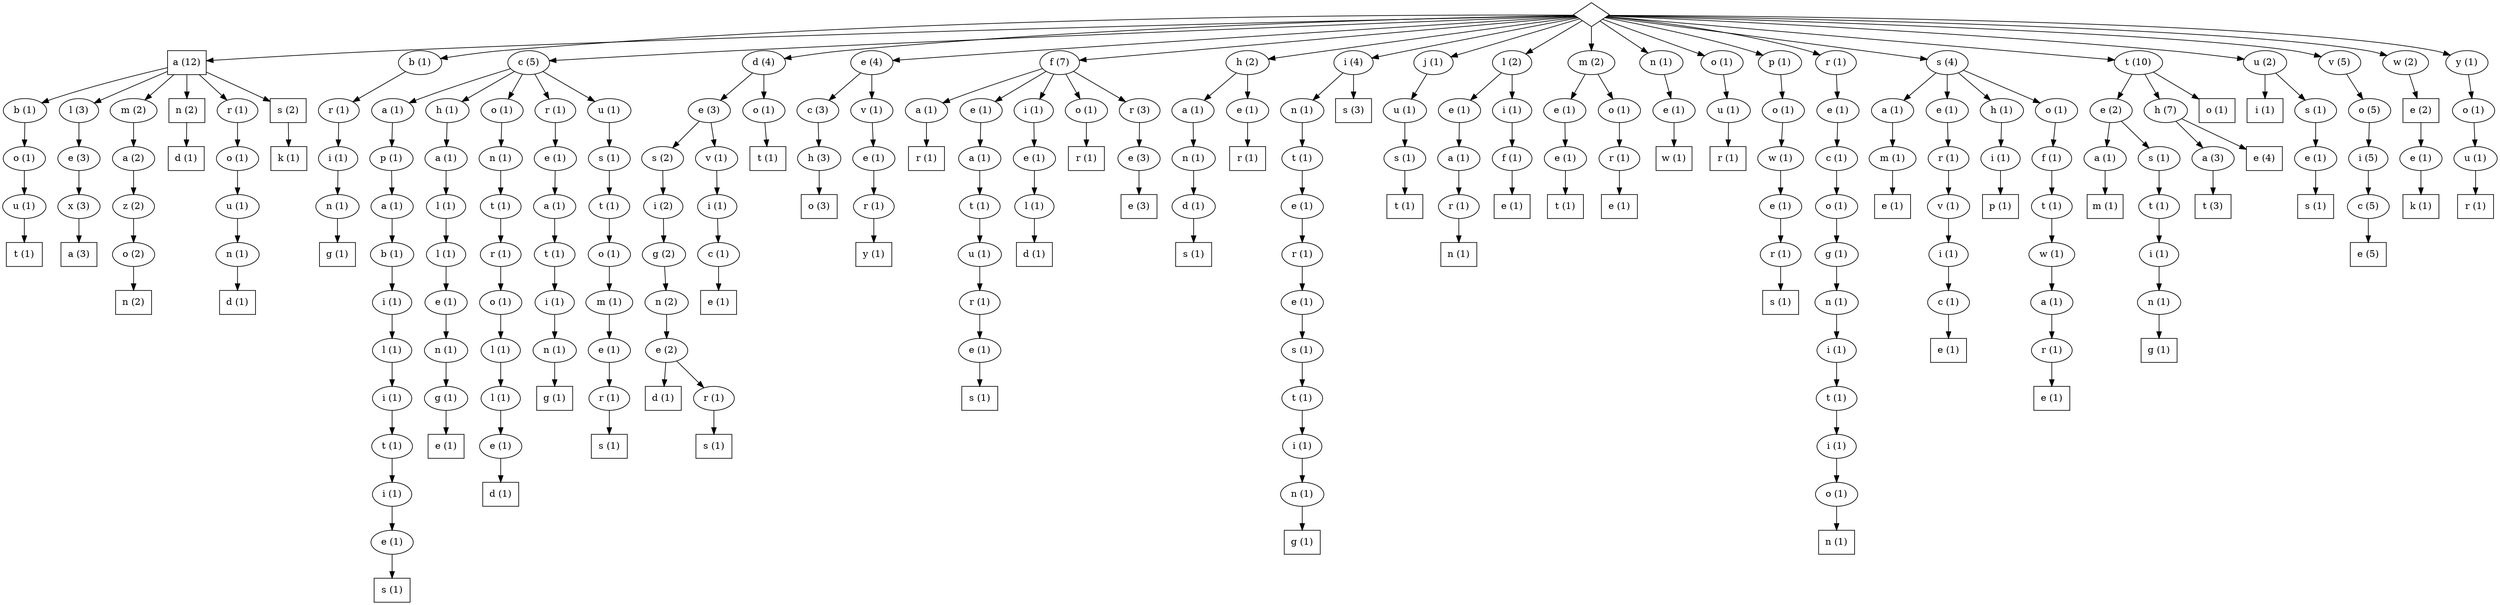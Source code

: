 digraph G {
386 [label=" ", shape=diamond];
395 [label="a (12)", shape=box];
490 [label="b (1)"];
491 [label="o (1)"];
492 [label="u (1)"];
493 [label="t (1)", shape=box];
405 [label="l (3)"];
406 [label="e (3)"];
407 [label="x (3)"];
408 [label="a (3)", shape=box];
513 [label="m (2)"];
514 [label="a (2)"];
515 [label="z (2)"];
516 [label="o (2)"];
517 [label="n (2)", shape=box];
396 [label="n (2)", shape=box];
397 [label="d (1)", shape=box];
529 [label="r (1)"];
530 [label="o (1)"];
531 [label="u (1)"];
532 [label="n (1)"];
533 [label="d (1)", shape=box];
475 [label="s (2)", shape=box];
476 [label="k (1)", shape=box];
545 [label="b (1)"];
546 [label="r (1)"];
547 [label="i (1)"];
548 [label="n (1)"];
549 [label="g (1)", shape=box];
387 [label="c (5)"];
417 [label="a (1)"];
418 [label="p (1)"];
419 [label="a (1)"];
420 [label="b (1)"];
421 [label="i (1)"];
422 [label="l (1)"];
423 [label="i (1)"];
424 [label="t (1)"];
425 [label="i (1)"];
426 [label="e (1)"];
427 [label="s (1)", shape=box];
440 [label="h (1)"];
441 [label="a (1)"];
442 [label="l (1)"];
443 [label="l (1)"];
444 [label="e (1)"];
445 [label="n (1)"];
446 [label="g (1)"];
447 [label="e (1)", shape=box];
579 [label="o (1)"];
580 [label="n (1)"];
581 [label="t (1)"];
582 [label="r (1)"];
583 [label="o (1)"];
584 [label="l (1)"];
585 [label="l (1)"];
586 [label="e (1)"];
587 [label="d (1)", shape=box];
388 [label="r (1)"];
389 [label="e (1)"];
390 [label="a (1)"];
391 [label="t (1)"];
392 [label="i (1)"];
393 [label="n (1)"];
394 [label="g (1)", shape=box];
562 [label="u (1)"];
563 [label="s (1)"];
564 [label="t (1)"];
565 [label="o (1)"];
566 [label="m (1)"];
567 [label="e (1)"];
568 [label="r (1)"];
569 [label="s (1)", shape=box];
521 [label="d (4)"];
522 [label="e (3)"];
523 [label="s (2)"];
524 [label="i (2)"];
525 [label="g (2)"];
526 [label="n (2)"];
527 [label="e (2)"];
528 [label="d (1)", shape=box];
543 [label="r (1)"];
544 [label="s (1)", shape=box];
588 [label="v (1)"];
589 [label="i (1)"];
590 [label="c (1)"];
591 [label="e (1)", shape=box];
570 [label="o (1)"];
571 [label="t (1)", shape=box];
464 [label="e (4)"];
518 [label="c (3)"];
519 [label="h (3)"];
520 [label="o (3)", shape=box];
465 [label="v (1)"];
466 [label="e (1)"];
467 [label="r (1)"];
468 [label="y (1)", shape=box];
456 [label="f (7)"];
598 [label="a (1)"];
599 [label="r (1)", shape=box];
457 [label="e (1)"];
458 [label="a (1)"];
459 [label="t (1)"];
460 [label="u (1)"];
461 [label="r (1)"];
462 [label="e (1)"];
463 [label="s (1)", shape=box];
600 [label="i (1)"];
601 [label="e (1)"];
602 [label="l (1)"];
603 [label="d (1)", shape=box];
557 [label="o (1)"];
558 [label="r (1)", shape=box];
576 [label="r (3)"];
577 [label="e (3)"];
578 [label="e (3)", shape=box];
550 [label="h (2)"];
572 [label="a (1)"];
573 [label="n (1)"];
574 [label="d (1)"];
575 [label="s (1)", shape=box];
551 [label="e (1)"];
552 [label="r (1)", shape=box];
428 [label="i (4)"];
430 [label="n (1)"];
431 [label="t (1)"];
432 [label="e (1)"];
433 [label="r (1)"];
434 [label="e (1)"];
435 [label="s (1)"];
436 [label="t (1)"];
437 [label="i (1)"];
438 [label="n (1)"];
439 [label="g (1)", shape=box];
429 [label="s (3)", shape=box];
471 [label="j (1)"];
472 [label="u (1)"];
473 [label="s (1)"];
474 [label="t (1)", shape=box];
481 [label="l (2)"];
482 [label="e (1)"];
483 [label="a (1)"];
484 [label="r (1)"];
485 [label="n (1)", shape=box];
554 [label="i (1)"];
555 [label="f (1)"];
556 [label="e (1)", shape=box];
486 [label="m (2)"];
538 [label="e (1)"];
539 [label="e (1)"];
540 [label="t (1)", shape=box];
487 [label="o (1)"];
488 [label="r (1)"];
489 [label="e (1)", shape=box];
453 [label="n (1)"];
454 [label="e (1)"];
455 [label="w (1)", shape=box];
559 [label="o (1)"];
560 [label="u (1)"];
561 [label="r (1)", shape=box];
507 [label="p (1)"];
508 [label="o (1)"];
509 [label="w (1)"];
510 [label="e (1)"];
511 [label="r (1)"];
512 [label="s (1)", shape=box];
604 [label="r (1)"];
605 [label="e (1)"];
606 [label="c (1)"];
607 [label="o (1)"];
608 [label="g (1)"];
609 [label="n (1)"];
610 [label="i (1)"];
611 [label="t (1)"];
612 [label="i (1)"];
613 [label="o (1)"];
614 [label="n (1)", shape=box];
409 [label="s (4)"];
595 [label="a (1)"];
596 [label="m (1)"];
597 [label="e (1)", shape=box];
499 [label="e (1)"];
500 [label="r (1)"];
501 [label="v (1)"];
502 [label="i (1)"];
503 [label="c (1)"];
504 [label="e (1)", shape=box];
450 [label="h (1)"];
451 [label="i (1)"];
452 [label="p (1)", shape=box];
410 [label="o (1)"];
411 [label="f (1)"];
412 [label="t (1)"];
413 [label="w (1)"];
414 [label="a (1)"];
415 [label="r (1)"];
416 [label="e (1)", shape=box];
398 [label="t (10)"];
399 [label="e (2)"];
479 [label="a (1)"];
480 [label="m (1)", shape=box];
400 [label="s (1)"];
401 [label="t (1)"];
402 [label="i (1)"];
403 [label="n (1)"];
404 [label="g (1)", shape=box];
477 [label="h (7)"];
505 [label="a (3)"];
506 [label="t (3)", shape=box];
478 [label="e (4)", shape=box];
553 [label="o (1)", shape=box];
541 [label="u (2)"];
542 [label="i (1)", shape=box];
592 [label="s (1)"];
593 [label="e (1)"];
594 [label="s (1)", shape=box];
494 [label="v (5)"];
495 [label="o (5)"];
496 [label="i (5)"];
497 [label="c (5)"];
498 [label="e (5)", shape=box];
448 [label="w (2)"];
449 [label="e (2)", shape=box];
469 [label="e (1)"];
470 [label="k (1)", shape=box];
534 [label="y (1)"];
535 [label="o (1)"];
536 [label="u (1)"];
537 [label="r (1)", shape=box];
386 -> 395
395 -> 490
490 -> 491
491 -> 492
492 -> 493
395 -> 405
405 -> 406
406 -> 407
407 -> 408
395 -> 513
513 -> 514
514 -> 515
515 -> 516
516 -> 517
395 -> 396
396 -> 397
395 -> 529
529 -> 530
530 -> 531
531 -> 532
532 -> 533
395 -> 475
475 -> 476
386 -> 545
545 -> 546
546 -> 547
547 -> 548
548 -> 549
386 -> 387
387 -> 417
417 -> 418
418 -> 419
419 -> 420
420 -> 421
421 -> 422
422 -> 423
423 -> 424
424 -> 425
425 -> 426
426 -> 427
387 -> 440
440 -> 441
441 -> 442
442 -> 443
443 -> 444
444 -> 445
445 -> 446
446 -> 447
387 -> 579
579 -> 580
580 -> 581
581 -> 582
582 -> 583
583 -> 584
584 -> 585
585 -> 586
586 -> 587
387 -> 388
388 -> 389
389 -> 390
390 -> 391
391 -> 392
392 -> 393
393 -> 394
387 -> 562
562 -> 563
563 -> 564
564 -> 565
565 -> 566
566 -> 567
567 -> 568
568 -> 569
386 -> 521
521 -> 522
522 -> 523
523 -> 524
524 -> 525
525 -> 526
526 -> 527
527 -> 528
527 -> 543
543 -> 544
522 -> 588
588 -> 589
589 -> 590
590 -> 591
521 -> 570
570 -> 571
386 -> 464
464 -> 518
518 -> 519
519 -> 520
464 -> 465
465 -> 466
466 -> 467
467 -> 468
386 -> 456
456 -> 598
598 -> 599
456 -> 457
457 -> 458
458 -> 459
459 -> 460
460 -> 461
461 -> 462
462 -> 463
456 -> 600
600 -> 601
601 -> 602
602 -> 603
456 -> 557
557 -> 558
456 -> 576
576 -> 577
577 -> 578
386 -> 550
550 -> 572
572 -> 573
573 -> 574
574 -> 575
550 -> 551
551 -> 552
386 -> 428
428 -> 430
430 -> 431
431 -> 432
432 -> 433
433 -> 434
434 -> 435
435 -> 436
436 -> 437
437 -> 438
438 -> 439
428 -> 429
386 -> 471
471 -> 472
472 -> 473
473 -> 474
386 -> 481
481 -> 482
482 -> 483
483 -> 484
484 -> 485
481 -> 554
554 -> 555
555 -> 556
386 -> 486
486 -> 538
538 -> 539
539 -> 540
486 -> 487
487 -> 488
488 -> 489
386 -> 453
453 -> 454
454 -> 455
386 -> 559
559 -> 560
560 -> 561
386 -> 507
507 -> 508
508 -> 509
509 -> 510
510 -> 511
511 -> 512
386 -> 604
604 -> 605
605 -> 606
606 -> 607
607 -> 608
608 -> 609
609 -> 610
610 -> 611
611 -> 612
612 -> 613
613 -> 614
386 -> 409
409 -> 595
595 -> 596
596 -> 597
409 -> 499
499 -> 500
500 -> 501
501 -> 502
502 -> 503
503 -> 504
409 -> 450
450 -> 451
451 -> 452
409 -> 410
410 -> 411
411 -> 412
412 -> 413
413 -> 414
414 -> 415
415 -> 416
386 -> 398
398 -> 399
399 -> 479
479 -> 480
399 -> 400
400 -> 401
401 -> 402
402 -> 403
403 -> 404
398 -> 477
477 -> 505
505 -> 506
477 -> 478
398 -> 553
386 -> 541
541 -> 542
541 -> 592
592 -> 593
593 -> 594
386 -> 494
494 -> 495
495 -> 496
496 -> 497
497 -> 498
386 -> 448
448 -> 449
449 -> 469
469 -> 470
386 -> 534
534 -> 535
535 -> 536
536 -> 537
}